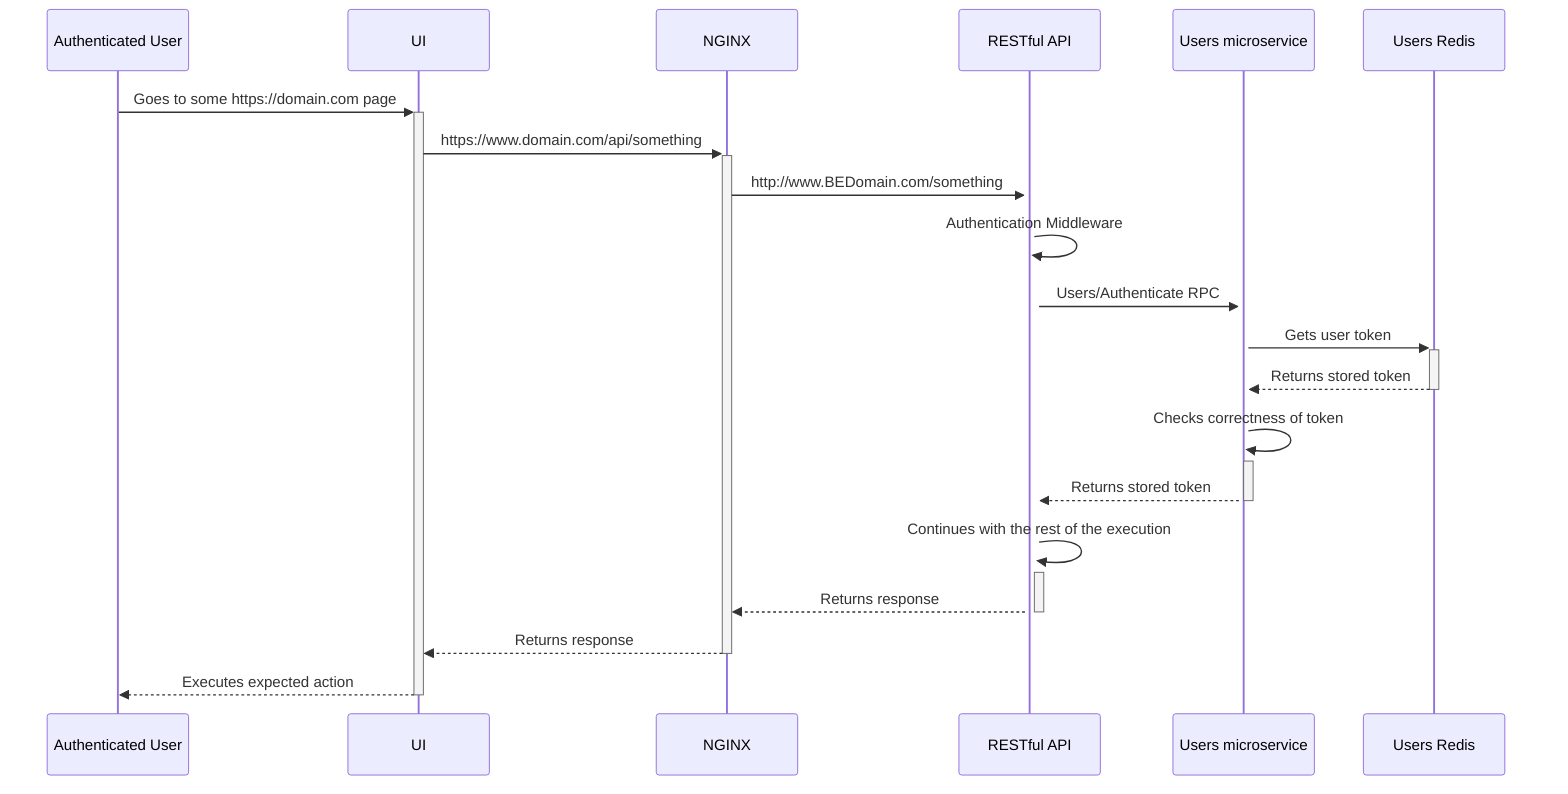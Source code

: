 sequenceDiagram
    Authenticated User->>+UI: Goes to some https://domain.com page
    UI->>+NGINX: https://www.domain.com/api/something
    NGINX->>+RESTful API: http://www.BEDomain.com/something
    RESTful API->>+RESTful API: Authentication Middleware
    RESTful API->>+Users microservice: Users/Authenticate RPC
    Users microservice->>+Users Redis: Gets user token
    Users Redis-->>-Users microservice: Returns stored token
    Users microservice->>+Users microservice: Checks correctness of token
    Users microservice-->>-RESTful API: Returns stored token
    RESTful API->>+RESTful API: Continues with the rest of the execution
    RESTful API-->>-NGINX: Returns response
    NGINX-->>-UI: Returns response
    UI-->>-Authenticated User: Executes expected action